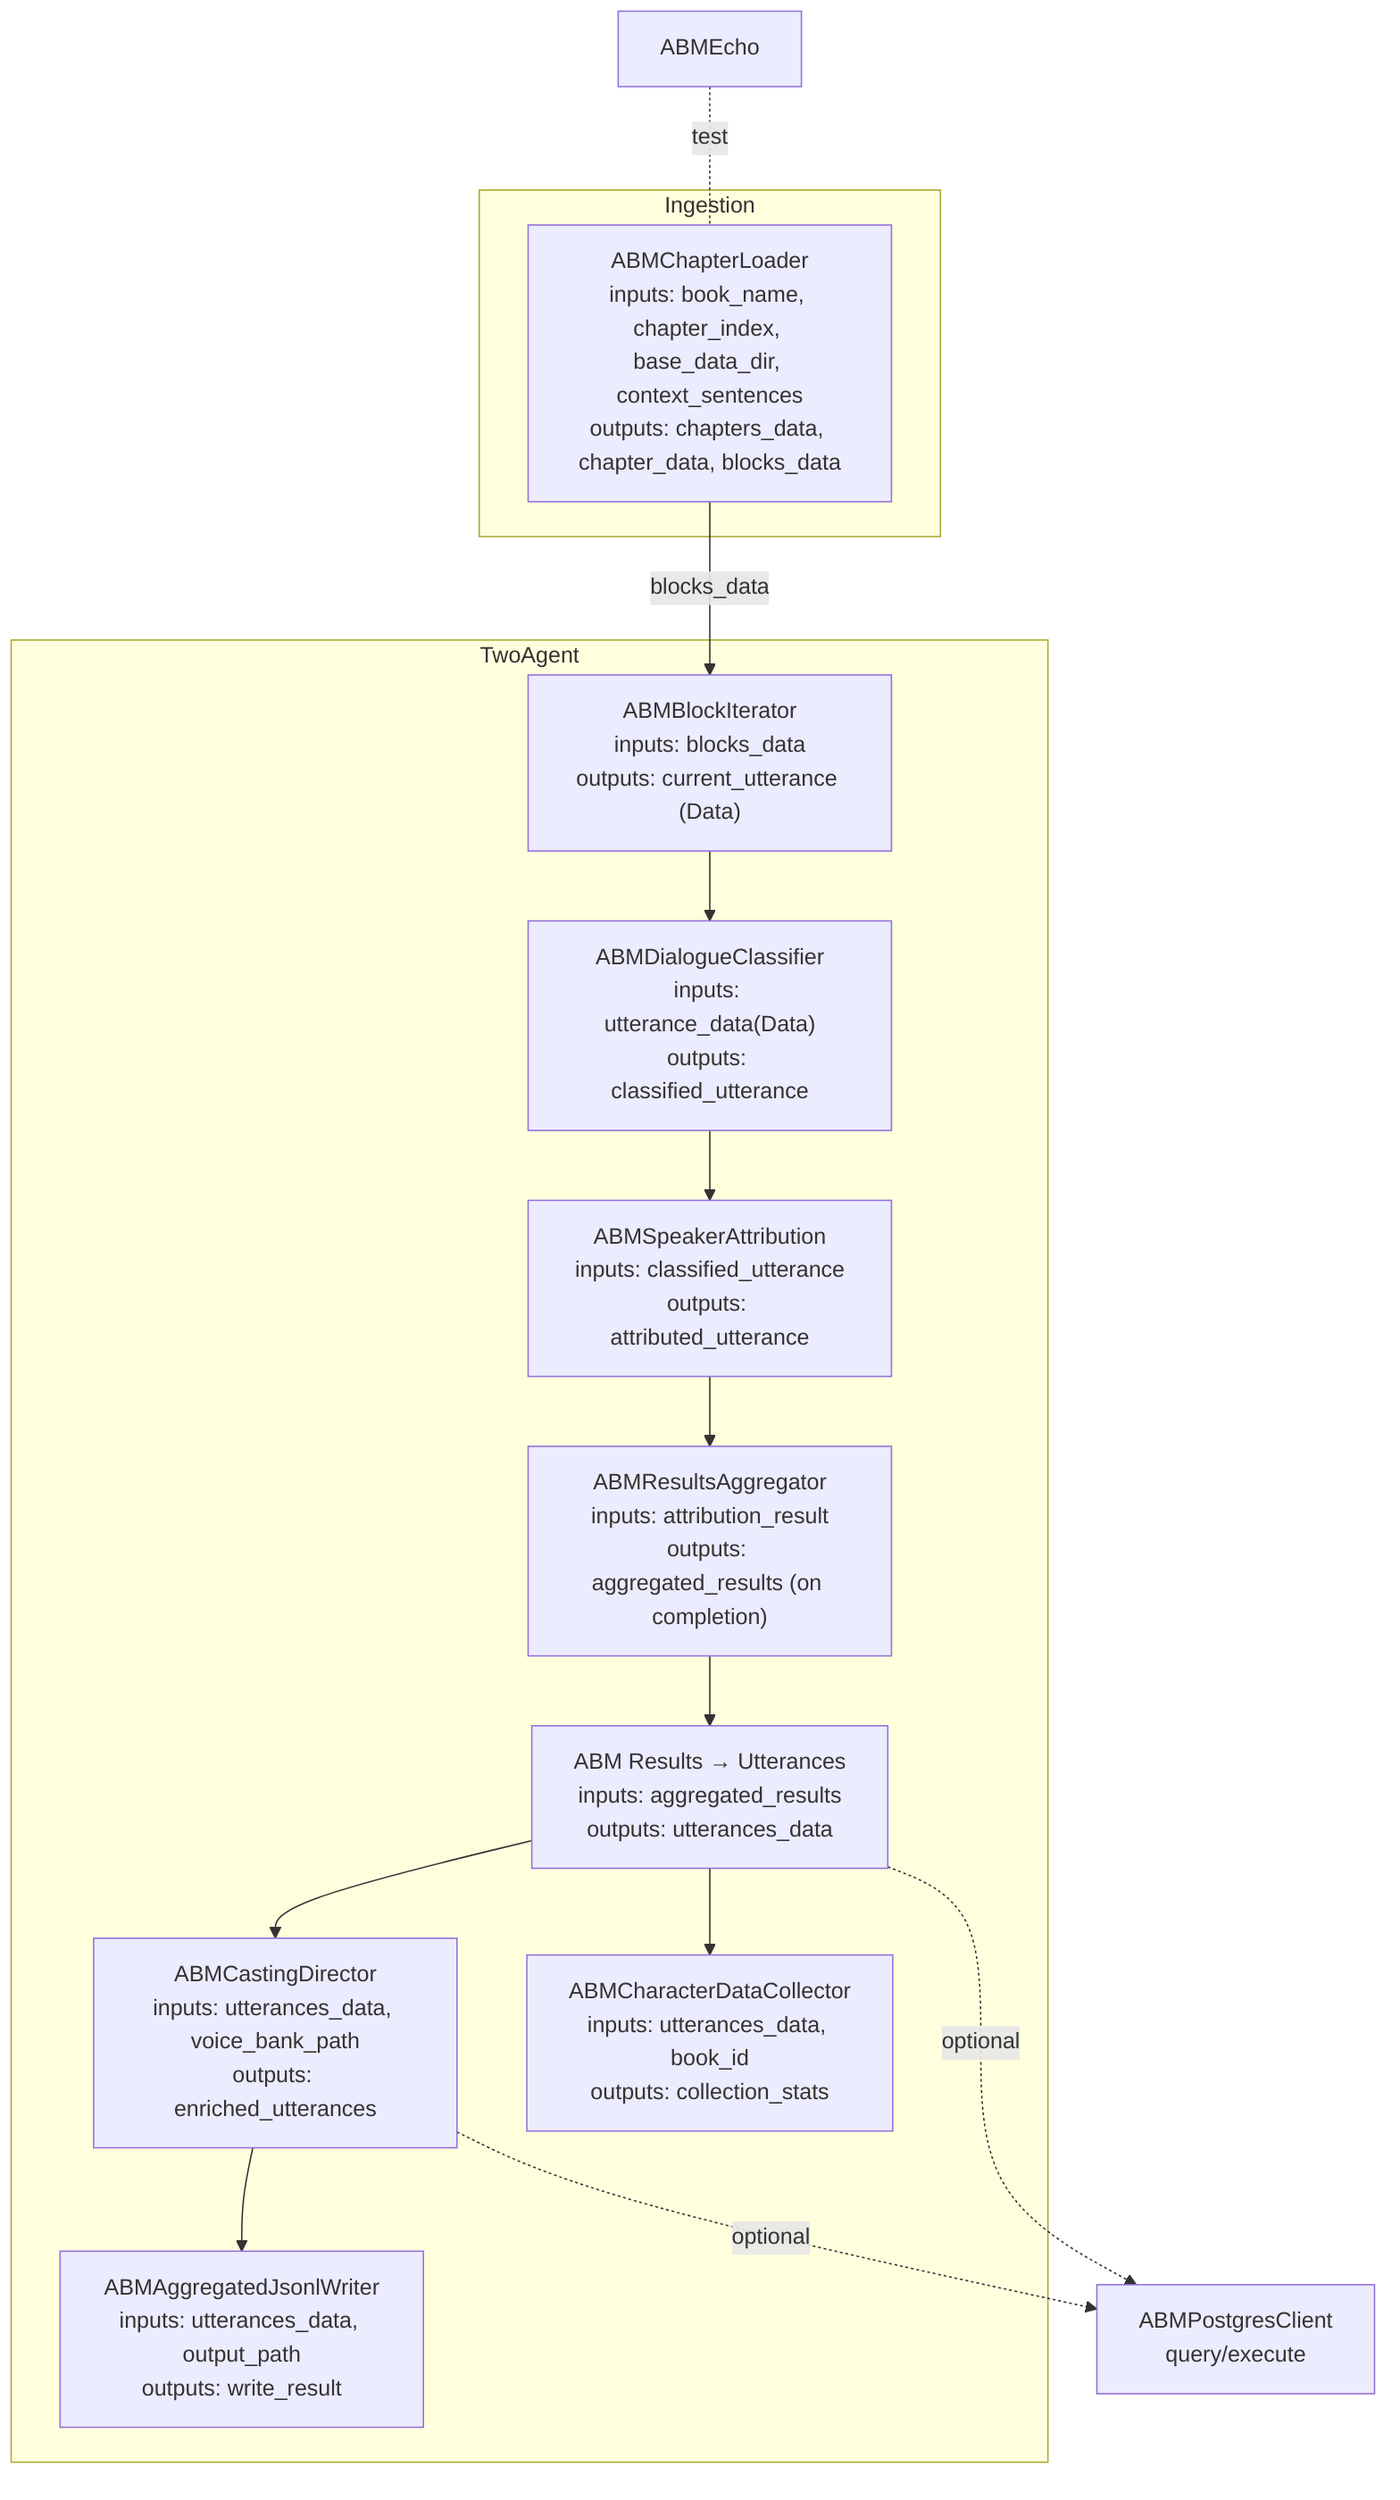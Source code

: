 %% LangFlow Components Wire Diagram (ABM) - Updated 2025-08-30
%% View with Mermaid-compatible renderer

flowchart TD

	%% Ingestion & Selection (Unified)
	subgraph Ingestion
		ChapterLoader["ABMChapterLoader\ninputs: book_name, chapter_index, base_data_dir, context_sentences\noutputs: chapters_data, chapter_data, blocks_data"]
	end

	%% Two-Stage Streaming Path (per-paragraph)
	subgraph TwoAgent
		BlockIter["ABMBlockIterator\ninputs: blocks_data\noutputs: current_utterance (Data)"]
		DialogueClassifier["ABMDialogueClassifier\ninputs: utterance_data(Data)\noutputs: classified_utterance"]
		SpeakerAttr["ABMSpeakerAttribution\ninputs: classified_utterance\noutputs: attributed_utterance"]
		Aggregator["ABMResultsAggregator\ninputs: attribution_result\noutputs: aggregated_results (on completion)"]
		ResultsToUtterances["ABM Results → Utterances\ninputs: aggregated_results\noutputs: utterances_data"]
		Casting["ABMCastingDirector\ninputs: utterances_data, voice_bank_path\noutputs: enriched_utterances"]
		AggJsonl["ABMAggregatedJsonlWriter\ninputs: utterances_data, output_path\noutputs: write_result"]
		CharCollector["ABMCharacterDataCollector\ninputs: utterances_data, book_id\noutputs: collection_stats"]
	end

	ChapterLoader -->|blocks_data| BlockIter
	BlockIter --> DialogueClassifier --> SpeakerAttr --> Aggregator --> ResultsToUtterances --> Casting --> AggJsonl
	ResultsToUtterances --> CharCollector

	%% Optional Data Sink
	Postgres["ABMPostgresClient\nquery/execute"]
	ResultsToUtterances -. optional .-> Postgres
	Casting -. optional .-> Postgres

	%% Diagnostics / Misc
	Echo["ABMEcho"]
	Echo -. test .- ChapterLoader